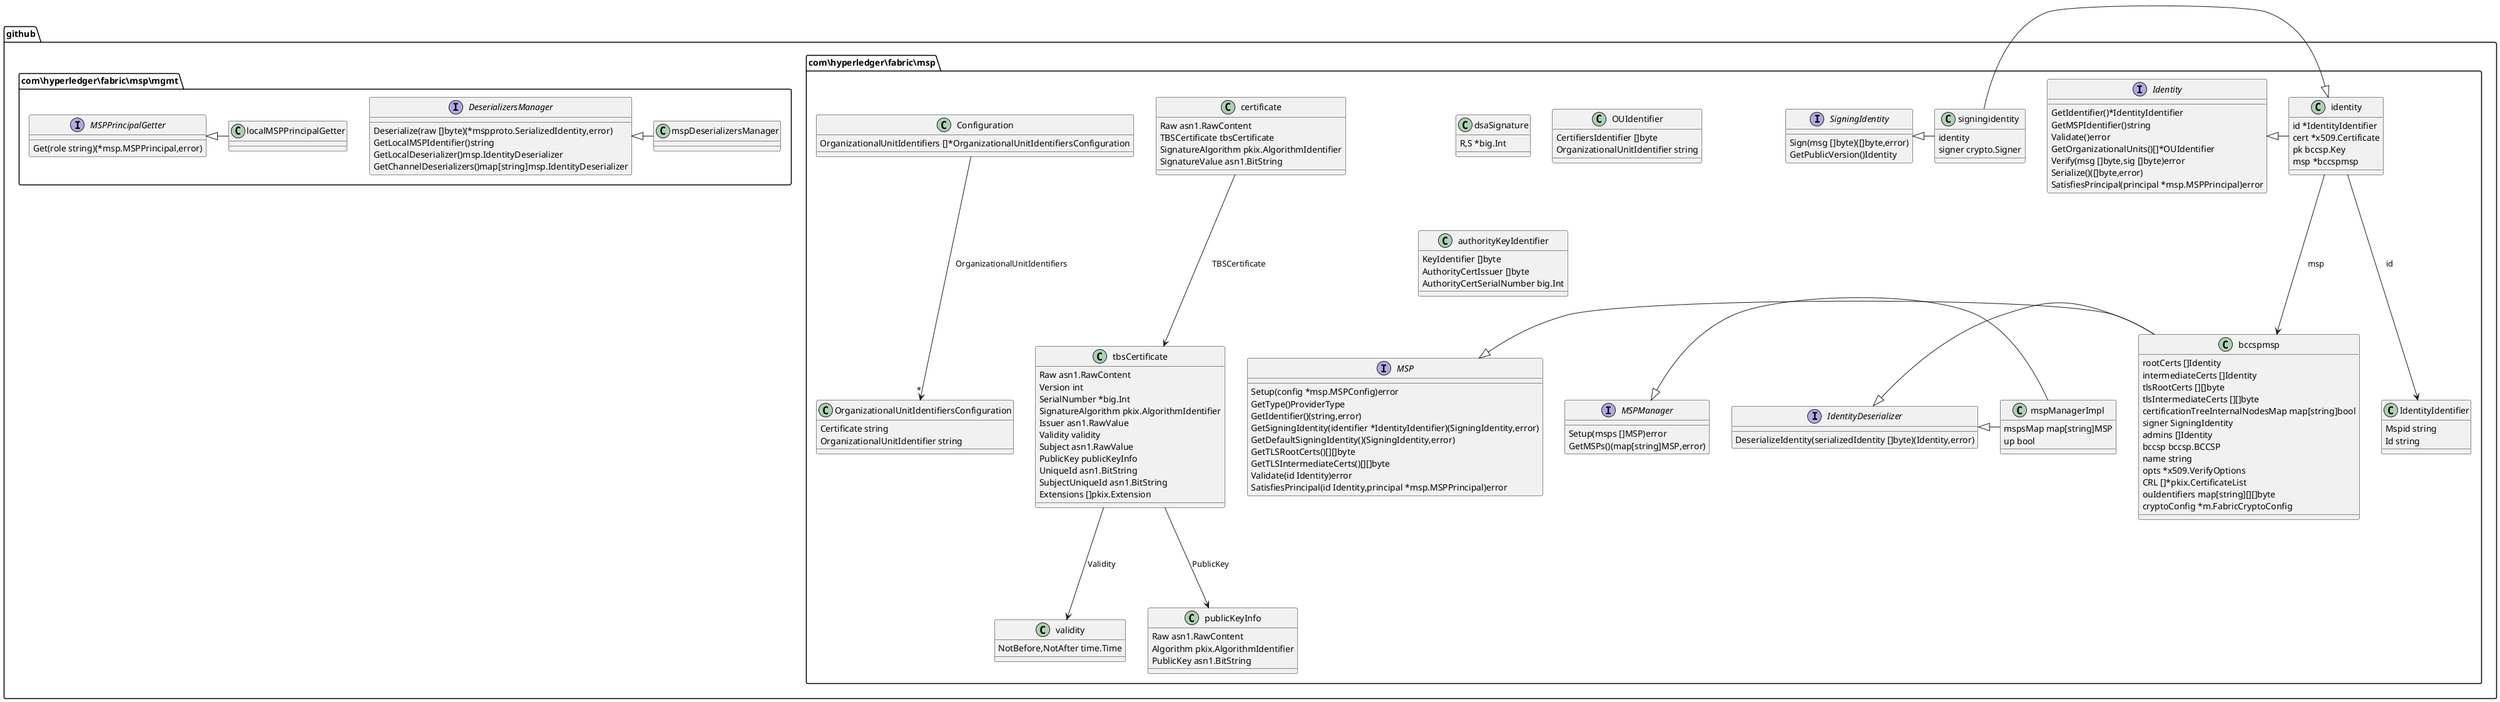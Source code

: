 @startuml
namespace github.com\\hyperledger\\fabric\\msp {
 class dsaSignature {
  R,S *big.Int
}
}
namespace github.com\\hyperledger\\fabric\\msp {
 class validity {
  NotBefore,NotAfter time.Time
}
}
namespace github.com\\hyperledger\\fabric\\msp {
 class publicKeyInfo {
  Raw asn1.RawContent
  Algorithm pkix.AlgorithmIdentifier
  PublicKey asn1.BitString
}
}
namespace github.com\\hyperledger\\fabric\\msp {
 class certificate {
  Raw asn1.RawContent
  TBSCertificate tbsCertificate
  SignatureAlgorithm pkix.AlgorithmIdentifier
  SignatureValue asn1.BitString
}
}
namespace github.com\\hyperledger\\fabric\\msp {
 class tbsCertificate {
  Raw asn1.RawContent
  Version int
  SerialNumber *big.Int
  SignatureAlgorithm pkix.AlgorithmIdentifier
  Issuer asn1.RawValue
  Validity validity
  Subject asn1.RawValue
  PublicKey publicKeyInfo
  UniqueId asn1.BitString
  SubjectUniqueId asn1.BitString
  Extensions []pkix.Extension
}
}
namespace github.com\\hyperledger\\fabric\\msp {
 class OrganizationalUnitIdentifiersConfiguration {
  Certificate string
  OrganizationalUnitIdentifier string
}
}
namespace github.com\\hyperledger\\fabric\\msp {
 class Configuration {
  OrganizationalUnitIdentifiers []*OrganizationalUnitIdentifiersConfiguration
}
}
namespace github.com\\hyperledger\\fabric\\msp {
 class identity {
  id *IdentityIdentifier
  cert *x509.Certificate
  pk bccsp.Key
  msp *bccspmsp
}
}
namespace github.com\\hyperledger\\fabric\\msp {
 class signingidentity {
  identity
  signer crypto.Signer
}
}
namespace github.com\\hyperledger\\fabric\\msp\\mgmt {
 class mspDeserializersManager {
}
}
namespace github.com\\hyperledger\\fabric\\msp\\mgmt {
 class localMSPPrincipalGetter {
}
}
namespace github.com\\hyperledger\\fabric\\msp {
 class OUIdentifier {
  CertifiersIdentifier []byte
  OrganizationalUnitIdentifier string
}
}
namespace github.com\\hyperledger\\fabric\\msp {
 class IdentityIdentifier {
  Mspid string
  Id string
}
}
namespace github.com\\hyperledger\\fabric\\msp {
 class bccspmsp {
  rootCerts []Identity
  intermediateCerts []Identity
  tlsRootCerts [][]byte
  tlsIntermediateCerts [][]byte
  certificationTreeInternalNodesMap map[string]bool
  signer SigningIdentity
  admins []Identity
  bccsp bccsp.BCCSP
  name string
  opts *x509.VerifyOptions
  CRL []*pkix.CertificateList
  ouIdentifiers map[string][][]byte
  cryptoConfig *m.FabricCryptoConfig
}
}
namespace github.com\\hyperledger\\fabric\\msp {
 class authorityKeyIdentifier {
  KeyIdentifier []byte
  AuthorityCertIssuer []byte
  AuthorityCertSerialNumber big.Int
}
}
namespace github.com\\hyperledger\\fabric\\msp {
 class mspManagerImpl {
  mspsMap map[string]MSP
  up bool
}
}
namespace github.com\\hyperledger\\fabric\\msp\\mgmt {
 interface DeserializersManager  {
  Deserialize(raw []byte)(*mspproto.SerializedIdentity,error)
  GetLocalMSPIdentifier()string
  GetLocalDeserializer()msp.IdentityDeserializer
  GetChannelDeserializers()map[string]msp.IdentityDeserializer
}
}
namespace github.com\\hyperledger\\fabric\\msp\\mgmt {
 interface MSPPrincipalGetter  {
  Get(role string)(*msp.MSPPrincipal,error)
}
}
namespace github.com\\hyperledger\\fabric\\msp {
 interface IdentityDeserializer  {
  DeserializeIdentity(serializedIdentity []byte)(Identity,error)
}
}
namespace github.com\\hyperledger\\fabric\\msp {
 interface MSPManager  {
  Setup(msps []MSP)error
  GetMSPs()(map[string]MSP,error)
}
}
namespace github.com\\hyperledger\\fabric\\msp {
 interface MSP  {
  Setup(config *msp.MSPConfig)error
  GetType()ProviderType
  GetIdentifier()(string,error)
  GetSigningIdentity(identifier *IdentityIdentifier)(SigningIdentity,error)
  GetDefaultSigningIdentity()(SigningIdentity,error)
  GetTLSRootCerts()[][]byte
  GetTLSIntermediateCerts()[][]byte
  Validate(id Identity)error
  SatisfiesPrincipal(id Identity,principal *msp.MSPPrincipal)error
}
}
namespace github.com\\hyperledger\\fabric\\msp {
 interface Identity  {
  GetIdentifier()*IdentityIdentifier
  GetMSPIdentifier()string
  Validate()error
  GetOrganizationalUnits()[]*OUIdentifier
  Verify(msg []byte,sig []byte)error
  Serialize()([]byte,error)
  SatisfiesPrincipal(principal *msp.MSPPrincipal)error
}
}
namespace github.com\\hyperledger\\fabric\\msp {
 interface SigningIdentity  {
  Sign(msg []byte)([]byte,error)
  GetPublicVersion()Identity
}
}
github.com\\hyperledger\\fabric\\msp.certificate ---> github.com\\hyperledger\\fabric\\msp.tbsCertificate : TBSCertificate
github.com\\hyperledger\\fabric\\msp.tbsCertificate ---> github.com\\hyperledger\\fabric\\msp.validity : Validity
github.com\\hyperledger\\fabric\\msp.tbsCertificate ---> github.com\\hyperledger\\fabric\\msp.publicKeyInfo : PublicKey
github.com\\hyperledger\\fabric\\msp.Configuration ---> "*" github.com\\hyperledger\\fabric\\msp.OrganizationalUnitIdentifiersConfiguration : OrganizationalUnitIdentifiers
github.com\\hyperledger\\fabric\\msp.identity ---> github.com\\hyperledger\\fabric\\msp.IdentityIdentifier : id
github.com\\hyperledger\\fabric\\msp.identity ---> github.com\\hyperledger\\fabric\\msp.bccspmsp : msp
github.com\\hyperledger\\fabric\\msp.signingidentity -|> github.com\\hyperledger\\fabric\\msp.identity
github.com\\hyperledger\\fabric\\msp\\mgmt.DeserializersManager <|- github.com\\hyperledger\\fabric\\msp\\mgmt.mspDeserializersManager
github.com\\hyperledger\\fabric\\msp\\mgmt.MSPPrincipalGetter <|- github.com\\hyperledger\\fabric\\msp\\mgmt.localMSPPrincipalGetter
github.com\\hyperledger\\fabric\\msp.IdentityDeserializer <|- github.com\\hyperledger\\fabric\\msp.bccspmsp
github.com\\hyperledger\\fabric\\msp.IdentityDeserializer <|- github.com\\hyperledger\\fabric\\msp.mspManagerImpl
github.com\\hyperledger\\fabric\\msp.MSPManager <|- github.com\\hyperledger\\fabric\\msp.mspManagerImpl
github.com\\hyperledger\\fabric\\msp.MSP <|- github.com\\hyperledger\\fabric\\msp.bccspmsp
github.com\\hyperledger\\fabric\\msp.Identity <|- github.com\\hyperledger\\fabric\\msp.identity
github.com\\hyperledger\\fabric\\msp.SigningIdentity <|- github.com\\hyperledger\\fabric\\msp.signingidentity
@enduml